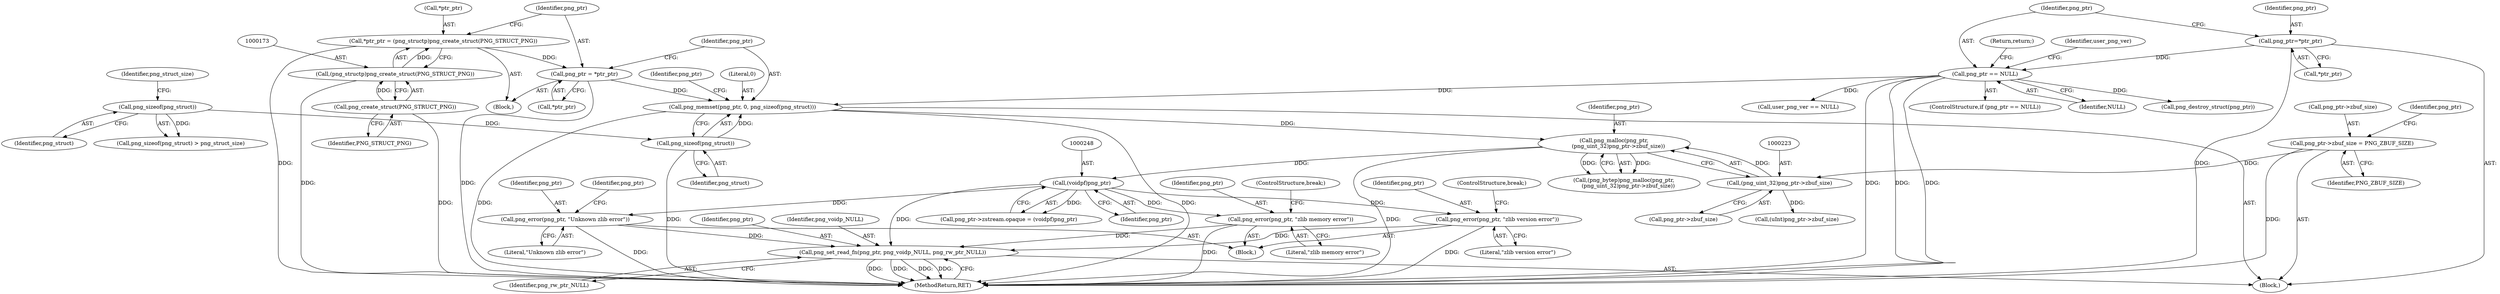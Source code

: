 digraph "0_Chrome_7f3d85b096f66870a15b37c2f40b219b2e292693_7@API" {
"1000293" [label="(Call,png_set_read_fn(png_ptr, png_voidp_NULL, png_rw_ptr_NULL))"];
"1000265" [label="(Call,png_error(png_ptr, \"zlib version error\"))"];
"1000247" [label="(Call,(voidpf)png_ptr)"];
"1000220" [label="(Call,png_malloc(png_ptr,\n     (png_uint_32)png_ptr->zbuf_size))"];
"1000180" [label="(Call,png_memset(png_ptr, 0, png_sizeof(png_struct)))"];
"1000176" [label="(Call,png_ptr = *ptr_ptr)"];
"1000169" [label="(Call,*ptr_ptr = (png_structp)png_create_struct(PNG_STRUCT_PNG))"];
"1000172" [label="(Call,(png_structp)png_create_struct(PNG_STRUCT_PNG))"];
"1000174" [label="(Call,png_create_struct(PNG_STRUCT_PNG))"];
"1000123" [label="(Call,png_ptr == NULL)"];
"1000118" [label="(Call,png_ptr=*ptr_ptr)"];
"1000183" [label="(Call,png_sizeof(png_struct))"];
"1000163" [label="(Call,png_sizeof(png_struct))"];
"1000222" [label="(Call,(png_uint_32)png_ptr->zbuf_size)"];
"1000202" [label="(Call,png_ptr->zbuf_size = PNG_ZBUF_SIZE)"];
"1000260" [label="(Call,png_error(png_ptr, \"zlib memory error\"))"];
"1000270" [label="(Call,png_error(png_ptr, \"Unknown zlib error\"))"];
"1000210" [label="(Identifier,png_ptr)"];
"1000224" [label="(Call,png_ptr->zbuf_size)"];
"1000164" [label="(Identifier,png_struct)"];
"1000181" [label="(Identifier,png_ptr)"];
"1000249" [label="(Identifier,png_ptr)"];
"1000126" [label="(Return,return;)"];
"1000178" [label="(Call,*ptr_ptr)"];
"1000124" [label="(Identifier,png_ptr)"];
"1000131" [label="(Call,user_png_ver == NULL)"];
"1000184" [label="(Identifier,png_struct)"];
"1000163" [label="(Call,png_sizeof(png_struct))"];
"1000118" [label="(Call,png_ptr=*ptr_ptr)"];
"1000218" [label="(Call,(png_bytep)png_malloc(png_ptr,\n     (png_uint_32)png_ptr->zbuf_size))"];
"1000222" [label="(Call,(png_uint_32)png_ptr->zbuf_size)"];
"1000256" [label="(Block,)"];
"1000261" [label="(Identifier,png_ptr)"];
"1000267" [label="(Literal,\"zlib version error\")"];
"1000297" [label="(MethodReturn,RET)"];
"1000183" [label="(Call,png_sizeof(png_struct))"];
"1000206" [label="(Identifier,PNG_ZBUF_SIZE)"];
"1000180" [label="(Call,png_memset(png_ptr, 0, png_sizeof(png_struct)))"];
"1000265" [label="(Call,png_error(png_ptr, \"zlib version error\"))"];
"1000288" [label="(Call,(uInt)png_ptr->zbuf_size)"];
"1000296" [label="(Identifier,png_rw_ptr_NULL)"];
"1000187" [label="(Identifier,png_ptr)"];
"1000169" [label="(Call,*ptr_ptr = (png_structp)png_create_struct(PNG_STRUCT_PNG))"];
"1000125" [label="(Identifier,NULL)"];
"1000119" [label="(Identifier,png_ptr)"];
"1000295" [label="(Identifier,png_voidp_NULL)"];
"1000271" [label="(Identifier,png_ptr)"];
"1000202" [label="(Call,png_ptr->zbuf_size = PNG_ZBUF_SIZE)"];
"1000176" [label="(Call,png_ptr = *ptr_ptr)"];
"1000166" [label="(Block,)"];
"1000172" [label="(Call,(png_structp)png_create_struct(PNG_STRUCT_PNG))"];
"1000260" [label="(Call,png_error(png_ptr, \"zlib memory error\"))"];
"1000162" [label="(Call,png_sizeof(png_struct) > png_struct_size)"];
"1000182" [label="(Literal,0)"];
"1000221" [label="(Identifier,png_ptr)"];
"1000165" [label="(Identifier,png_struct_size)"];
"1000203" [label="(Call,png_ptr->zbuf_size)"];
"1000123" [label="(Call,png_ptr == NULL)"];
"1000293" [label="(Call,png_set_read_fn(png_ptr, png_voidp_NULL, png_rw_ptr_NULL))"];
"1000122" [label="(ControlStructure,if (png_ptr == NULL))"];
"1000167" [label="(Call,png_destroy_struct(png_ptr))"];
"1000170" [label="(Call,*ptr_ptr)"];
"1000266" [label="(Identifier,png_ptr)"];
"1000241" [label="(Call,png_ptr->zstream.opaque = (voidpf)png_ptr)"];
"1000268" [label="(ControlStructure,break;)"];
"1000174" [label="(Call,png_create_struct(PNG_STRUCT_PNG))"];
"1000272" [label="(Literal,\"Unknown zlib error\")"];
"1000220" [label="(Call,png_malloc(png_ptr,\n     (png_uint_32)png_ptr->zbuf_size))"];
"1000247" [label="(Call,(voidpf)png_ptr)"];
"1000262" [label="(Literal,\"zlib memory error\")"];
"1000276" [label="(Identifier,png_ptr)"];
"1000177" [label="(Identifier,png_ptr)"];
"1000111" [label="(Block,)"];
"1000263" [label="(ControlStructure,break;)"];
"1000294" [label="(Identifier,png_ptr)"];
"1000175" [label="(Identifier,PNG_STRUCT_PNG)"];
"1000132" [label="(Identifier,user_png_ver)"];
"1000270" [label="(Call,png_error(png_ptr, \"Unknown zlib error\"))"];
"1000120" [label="(Call,*ptr_ptr)"];
"1000293" -> "1000111"  [label="AST: "];
"1000293" -> "1000296"  [label="CFG: "];
"1000294" -> "1000293"  [label="AST: "];
"1000295" -> "1000293"  [label="AST: "];
"1000296" -> "1000293"  [label="AST: "];
"1000297" -> "1000293"  [label="CFG: "];
"1000293" -> "1000297"  [label="DDG: "];
"1000293" -> "1000297"  [label="DDG: "];
"1000293" -> "1000297"  [label="DDG: "];
"1000293" -> "1000297"  [label="DDG: "];
"1000265" -> "1000293"  [label="DDG: "];
"1000260" -> "1000293"  [label="DDG: "];
"1000270" -> "1000293"  [label="DDG: "];
"1000247" -> "1000293"  [label="DDG: "];
"1000265" -> "1000256"  [label="AST: "];
"1000265" -> "1000267"  [label="CFG: "];
"1000266" -> "1000265"  [label="AST: "];
"1000267" -> "1000265"  [label="AST: "];
"1000268" -> "1000265"  [label="CFG: "];
"1000265" -> "1000297"  [label="DDG: "];
"1000247" -> "1000265"  [label="DDG: "];
"1000247" -> "1000241"  [label="AST: "];
"1000247" -> "1000249"  [label="CFG: "];
"1000248" -> "1000247"  [label="AST: "];
"1000249" -> "1000247"  [label="AST: "];
"1000241" -> "1000247"  [label="CFG: "];
"1000247" -> "1000241"  [label="DDG: "];
"1000220" -> "1000247"  [label="DDG: "];
"1000247" -> "1000260"  [label="DDG: "];
"1000247" -> "1000270"  [label="DDG: "];
"1000220" -> "1000218"  [label="AST: "];
"1000220" -> "1000222"  [label="CFG: "];
"1000221" -> "1000220"  [label="AST: "];
"1000222" -> "1000220"  [label="AST: "];
"1000218" -> "1000220"  [label="CFG: "];
"1000220" -> "1000297"  [label="DDG: "];
"1000220" -> "1000218"  [label="DDG: "];
"1000220" -> "1000218"  [label="DDG: "];
"1000180" -> "1000220"  [label="DDG: "];
"1000222" -> "1000220"  [label="DDG: "];
"1000180" -> "1000111"  [label="AST: "];
"1000180" -> "1000183"  [label="CFG: "];
"1000181" -> "1000180"  [label="AST: "];
"1000182" -> "1000180"  [label="AST: "];
"1000183" -> "1000180"  [label="AST: "];
"1000187" -> "1000180"  [label="CFG: "];
"1000180" -> "1000297"  [label="DDG: "];
"1000180" -> "1000297"  [label="DDG: "];
"1000176" -> "1000180"  [label="DDG: "];
"1000123" -> "1000180"  [label="DDG: "];
"1000183" -> "1000180"  [label="DDG: "];
"1000176" -> "1000166"  [label="AST: "];
"1000176" -> "1000178"  [label="CFG: "];
"1000177" -> "1000176"  [label="AST: "];
"1000178" -> "1000176"  [label="AST: "];
"1000181" -> "1000176"  [label="CFG: "];
"1000176" -> "1000297"  [label="DDG: "];
"1000169" -> "1000176"  [label="DDG: "];
"1000169" -> "1000166"  [label="AST: "];
"1000169" -> "1000172"  [label="CFG: "];
"1000170" -> "1000169"  [label="AST: "];
"1000172" -> "1000169"  [label="AST: "];
"1000177" -> "1000169"  [label="CFG: "];
"1000169" -> "1000297"  [label="DDG: "];
"1000172" -> "1000169"  [label="DDG: "];
"1000172" -> "1000174"  [label="CFG: "];
"1000173" -> "1000172"  [label="AST: "];
"1000174" -> "1000172"  [label="AST: "];
"1000172" -> "1000297"  [label="DDG: "];
"1000174" -> "1000172"  [label="DDG: "];
"1000174" -> "1000175"  [label="CFG: "];
"1000175" -> "1000174"  [label="AST: "];
"1000174" -> "1000297"  [label="DDG: "];
"1000123" -> "1000122"  [label="AST: "];
"1000123" -> "1000125"  [label="CFG: "];
"1000124" -> "1000123"  [label="AST: "];
"1000125" -> "1000123"  [label="AST: "];
"1000126" -> "1000123"  [label="CFG: "];
"1000132" -> "1000123"  [label="CFG: "];
"1000123" -> "1000297"  [label="DDG: "];
"1000123" -> "1000297"  [label="DDG: "];
"1000123" -> "1000297"  [label="DDG: "];
"1000118" -> "1000123"  [label="DDG: "];
"1000123" -> "1000131"  [label="DDG: "];
"1000123" -> "1000167"  [label="DDG: "];
"1000118" -> "1000111"  [label="AST: "];
"1000118" -> "1000120"  [label="CFG: "];
"1000119" -> "1000118"  [label="AST: "];
"1000120" -> "1000118"  [label="AST: "];
"1000124" -> "1000118"  [label="CFG: "];
"1000118" -> "1000297"  [label="DDG: "];
"1000183" -> "1000184"  [label="CFG: "];
"1000184" -> "1000183"  [label="AST: "];
"1000183" -> "1000297"  [label="DDG: "];
"1000163" -> "1000183"  [label="DDG: "];
"1000163" -> "1000162"  [label="AST: "];
"1000163" -> "1000164"  [label="CFG: "];
"1000164" -> "1000163"  [label="AST: "];
"1000165" -> "1000163"  [label="CFG: "];
"1000163" -> "1000162"  [label="DDG: "];
"1000222" -> "1000224"  [label="CFG: "];
"1000223" -> "1000222"  [label="AST: "];
"1000224" -> "1000222"  [label="AST: "];
"1000202" -> "1000222"  [label="DDG: "];
"1000222" -> "1000288"  [label="DDG: "];
"1000202" -> "1000111"  [label="AST: "];
"1000202" -> "1000206"  [label="CFG: "];
"1000203" -> "1000202"  [label="AST: "];
"1000206" -> "1000202"  [label="AST: "];
"1000210" -> "1000202"  [label="CFG: "];
"1000202" -> "1000297"  [label="DDG: "];
"1000260" -> "1000256"  [label="AST: "];
"1000260" -> "1000262"  [label="CFG: "];
"1000261" -> "1000260"  [label="AST: "];
"1000262" -> "1000260"  [label="AST: "];
"1000263" -> "1000260"  [label="CFG: "];
"1000260" -> "1000297"  [label="DDG: "];
"1000270" -> "1000256"  [label="AST: "];
"1000270" -> "1000272"  [label="CFG: "];
"1000271" -> "1000270"  [label="AST: "];
"1000272" -> "1000270"  [label="AST: "];
"1000276" -> "1000270"  [label="CFG: "];
"1000270" -> "1000297"  [label="DDG: "];
}
